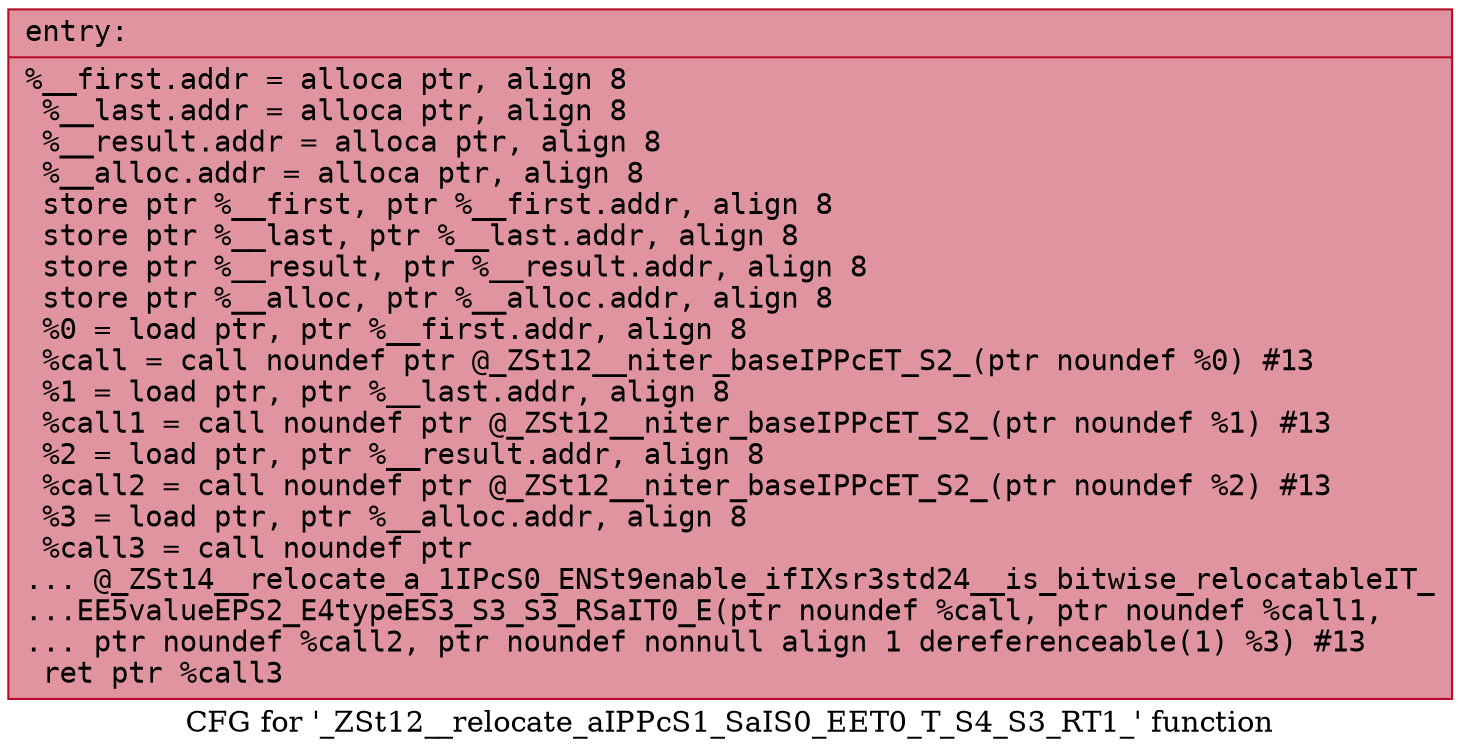 digraph "CFG for '_ZSt12__relocate_aIPPcS1_SaIS0_EET0_T_S4_S3_RT1_' function" {
	label="CFG for '_ZSt12__relocate_aIPPcS1_SaIS0_EET0_T_S4_S3_RT1_' function";

	Node0x565291df3450 [shape=record,color="#b70d28ff", style=filled, fillcolor="#b70d2870" fontname="Courier",label="{entry:\l|  %__first.addr = alloca ptr, align 8\l  %__last.addr = alloca ptr, align 8\l  %__result.addr = alloca ptr, align 8\l  %__alloc.addr = alloca ptr, align 8\l  store ptr %__first, ptr %__first.addr, align 8\l  store ptr %__last, ptr %__last.addr, align 8\l  store ptr %__result, ptr %__result.addr, align 8\l  store ptr %__alloc, ptr %__alloc.addr, align 8\l  %0 = load ptr, ptr %__first.addr, align 8\l  %call = call noundef ptr @_ZSt12__niter_baseIPPcET_S2_(ptr noundef %0) #13\l  %1 = load ptr, ptr %__last.addr, align 8\l  %call1 = call noundef ptr @_ZSt12__niter_baseIPPcET_S2_(ptr noundef %1) #13\l  %2 = load ptr, ptr %__result.addr, align 8\l  %call2 = call noundef ptr @_ZSt12__niter_baseIPPcET_S2_(ptr noundef %2) #13\l  %3 = load ptr, ptr %__alloc.addr, align 8\l  %call3 = call noundef ptr\l... @_ZSt14__relocate_a_1IPcS0_ENSt9enable_ifIXsr3std24__is_bitwise_relocatableIT_\l...EE5valueEPS2_E4typeES3_S3_S3_RSaIT0_E(ptr noundef %call, ptr noundef %call1,\l... ptr noundef %call2, ptr noundef nonnull align 1 dereferenceable(1) %3) #13\l  ret ptr %call3\l}"];
}
